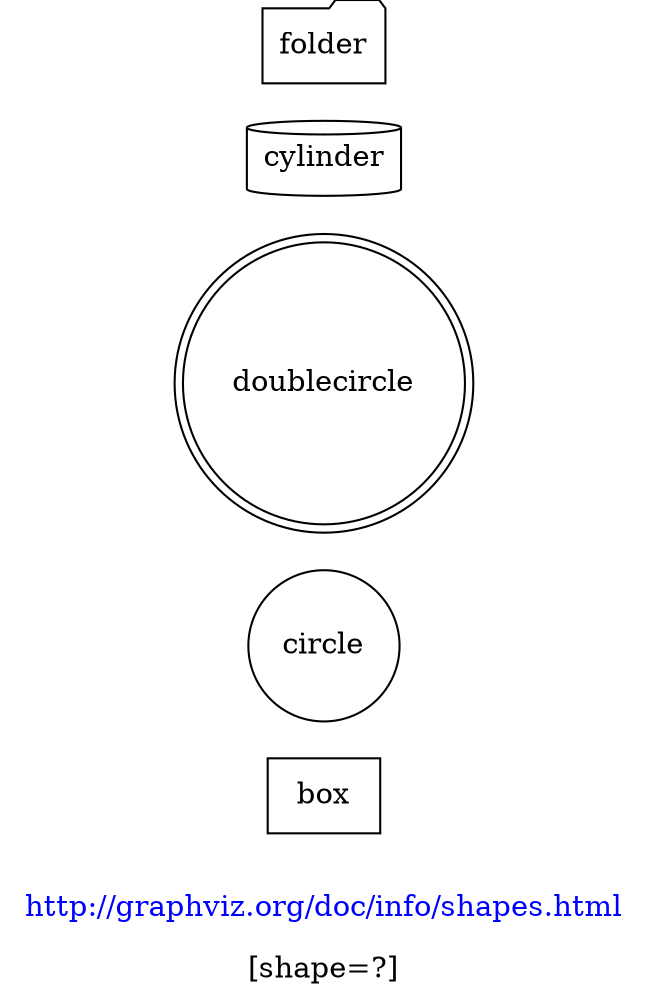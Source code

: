digraph G {

 rankdir=LR

 title[shape=none fontcolor=blue
 label="http://graphviz.org/doc/info/shapes.html"
 URL="http://graphviz.org/doc/info/shapes.html"
 ]

 label = "[shape=?]"
 box          [shape=box]
 circle       [shape=circle]
 doublecircle [shape=doublecircle]
 cylinder     [shape=cylinder]
 folder       [shape=folder]

}
